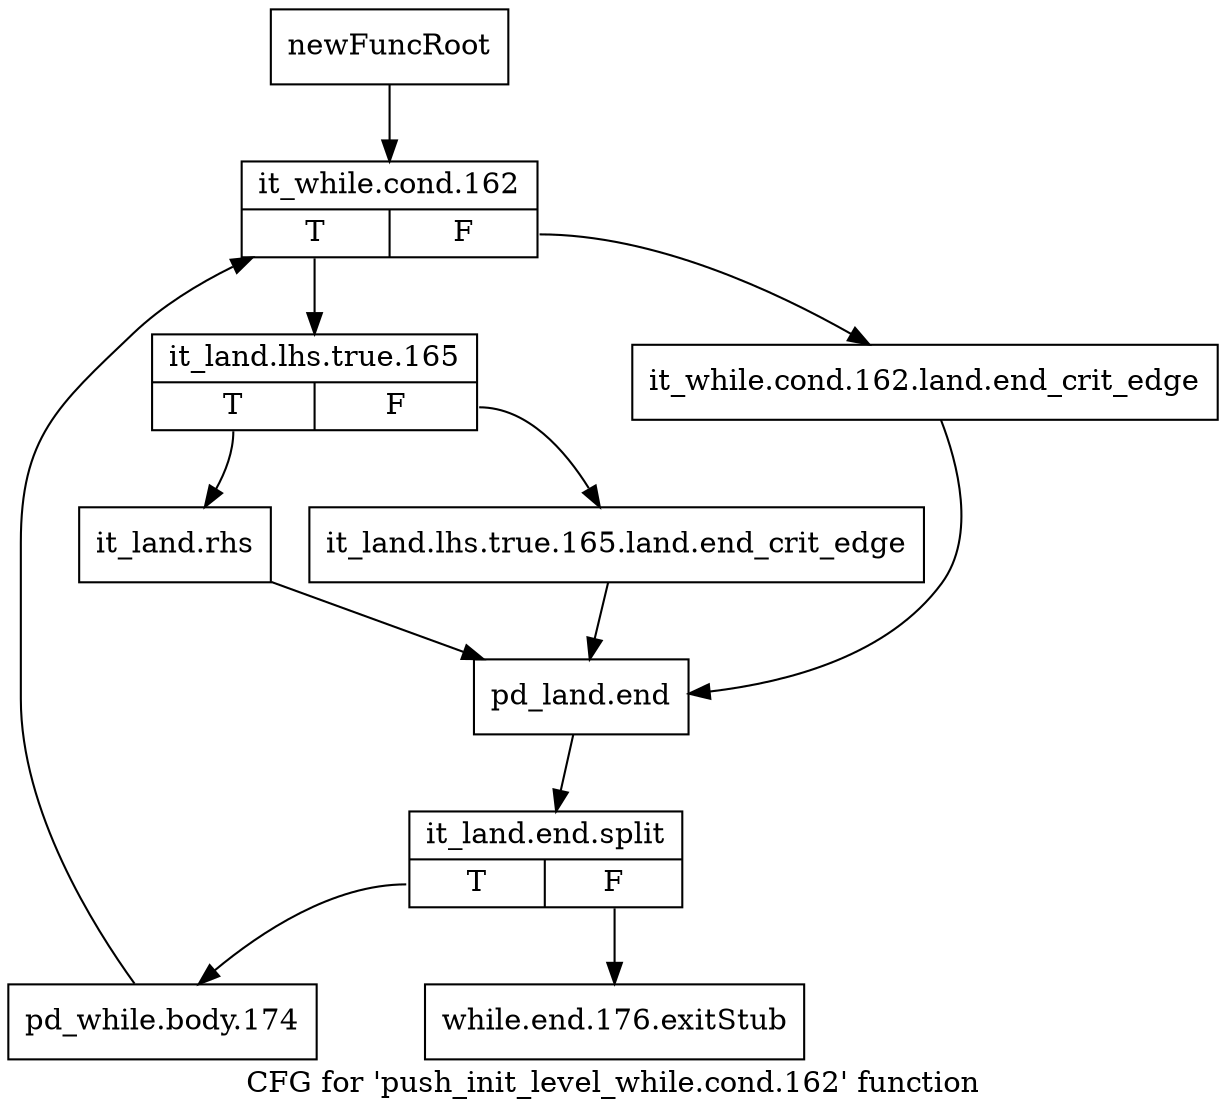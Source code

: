 digraph "CFG for 'push_init_level_while.cond.162' function" {
	label="CFG for 'push_init_level_while.cond.162' function";

	Node0xa0725d0 [shape=record,label="{newFuncRoot}"];
	Node0xa0725d0 -> Node0xa072670;
	Node0xa072620 [shape=record,label="{while.end.176.exitStub}"];
	Node0xa072670 [shape=record,label="{it_while.cond.162|{<s0>T|<s1>F}}"];
	Node0xa072670:s0 -> Node0xa072710;
	Node0xa072670:s1 -> Node0xa0726c0;
	Node0xa0726c0 [shape=record,label="{it_while.cond.162.land.end_crit_edge}"];
	Node0xa0726c0 -> Node0xa072800;
	Node0xa072710 [shape=record,label="{it_land.lhs.true.165|{<s0>T|<s1>F}}"];
	Node0xa072710:s0 -> Node0xa0727b0;
	Node0xa072710:s1 -> Node0xa072760;
	Node0xa072760 [shape=record,label="{it_land.lhs.true.165.land.end_crit_edge}"];
	Node0xa072760 -> Node0xa072800;
	Node0xa0727b0 [shape=record,label="{it_land.rhs}"];
	Node0xa0727b0 -> Node0xa072800;
	Node0xa072800 [shape=record,label="{pd_land.end}"];
	Node0xa072800 -> Node0xf0b16a0;
	Node0xf0b16a0 [shape=record,label="{it_land.end.split|{<s0>T|<s1>F}}"];
	Node0xf0b16a0:s0 -> Node0xa072850;
	Node0xf0b16a0:s1 -> Node0xa072620;
	Node0xa072850 [shape=record,label="{pd_while.body.174}"];
	Node0xa072850 -> Node0xa072670;
}
